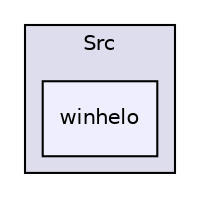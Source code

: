 digraph "E:/Documents/emu84/Src/winhelo" {
  compound=true
  node [ fontsize="10", fontname="Helvetica"];
  edge [ labelfontsize="10", labelfontname="Helvetica"];
  subgraph clusterdir_70617a7689e3ba1052ef75efeabd00df {
    graph [ bgcolor="#ddddee", pencolor="black", label="Src" fontname="Helvetica", fontsize="10", URL="dir_70617a7689e3ba1052ef75efeabd00df.html"]
  dir_8053403fabbb25ecf9857ed8c0b06417 [shape=box, label="winhelo", style="filled", fillcolor="#eeeeff", pencolor="black", URL="dir_8053403fabbb25ecf9857ed8c0b06417.html"];
  }
}
